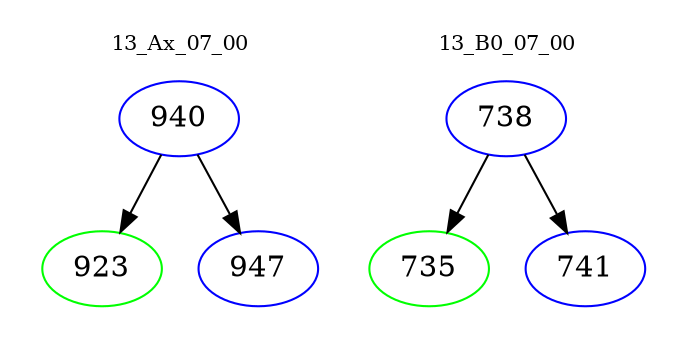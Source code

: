 digraph{
subgraph cluster_0 {
color = white
label = "13_Ax_07_00";
fontsize=10;
T0_940 [label="940", color="blue"]
T0_940 -> T0_923 [color="black"]
T0_923 [label="923", color="green"]
T0_940 -> T0_947 [color="black"]
T0_947 [label="947", color="blue"]
}
subgraph cluster_1 {
color = white
label = "13_B0_07_00";
fontsize=10;
T1_738 [label="738", color="blue"]
T1_738 -> T1_735 [color="black"]
T1_735 [label="735", color="green"]
T1_738 -> T1_741 [color="black"]
T1_741 [label="741", color="blue"]
}
}
